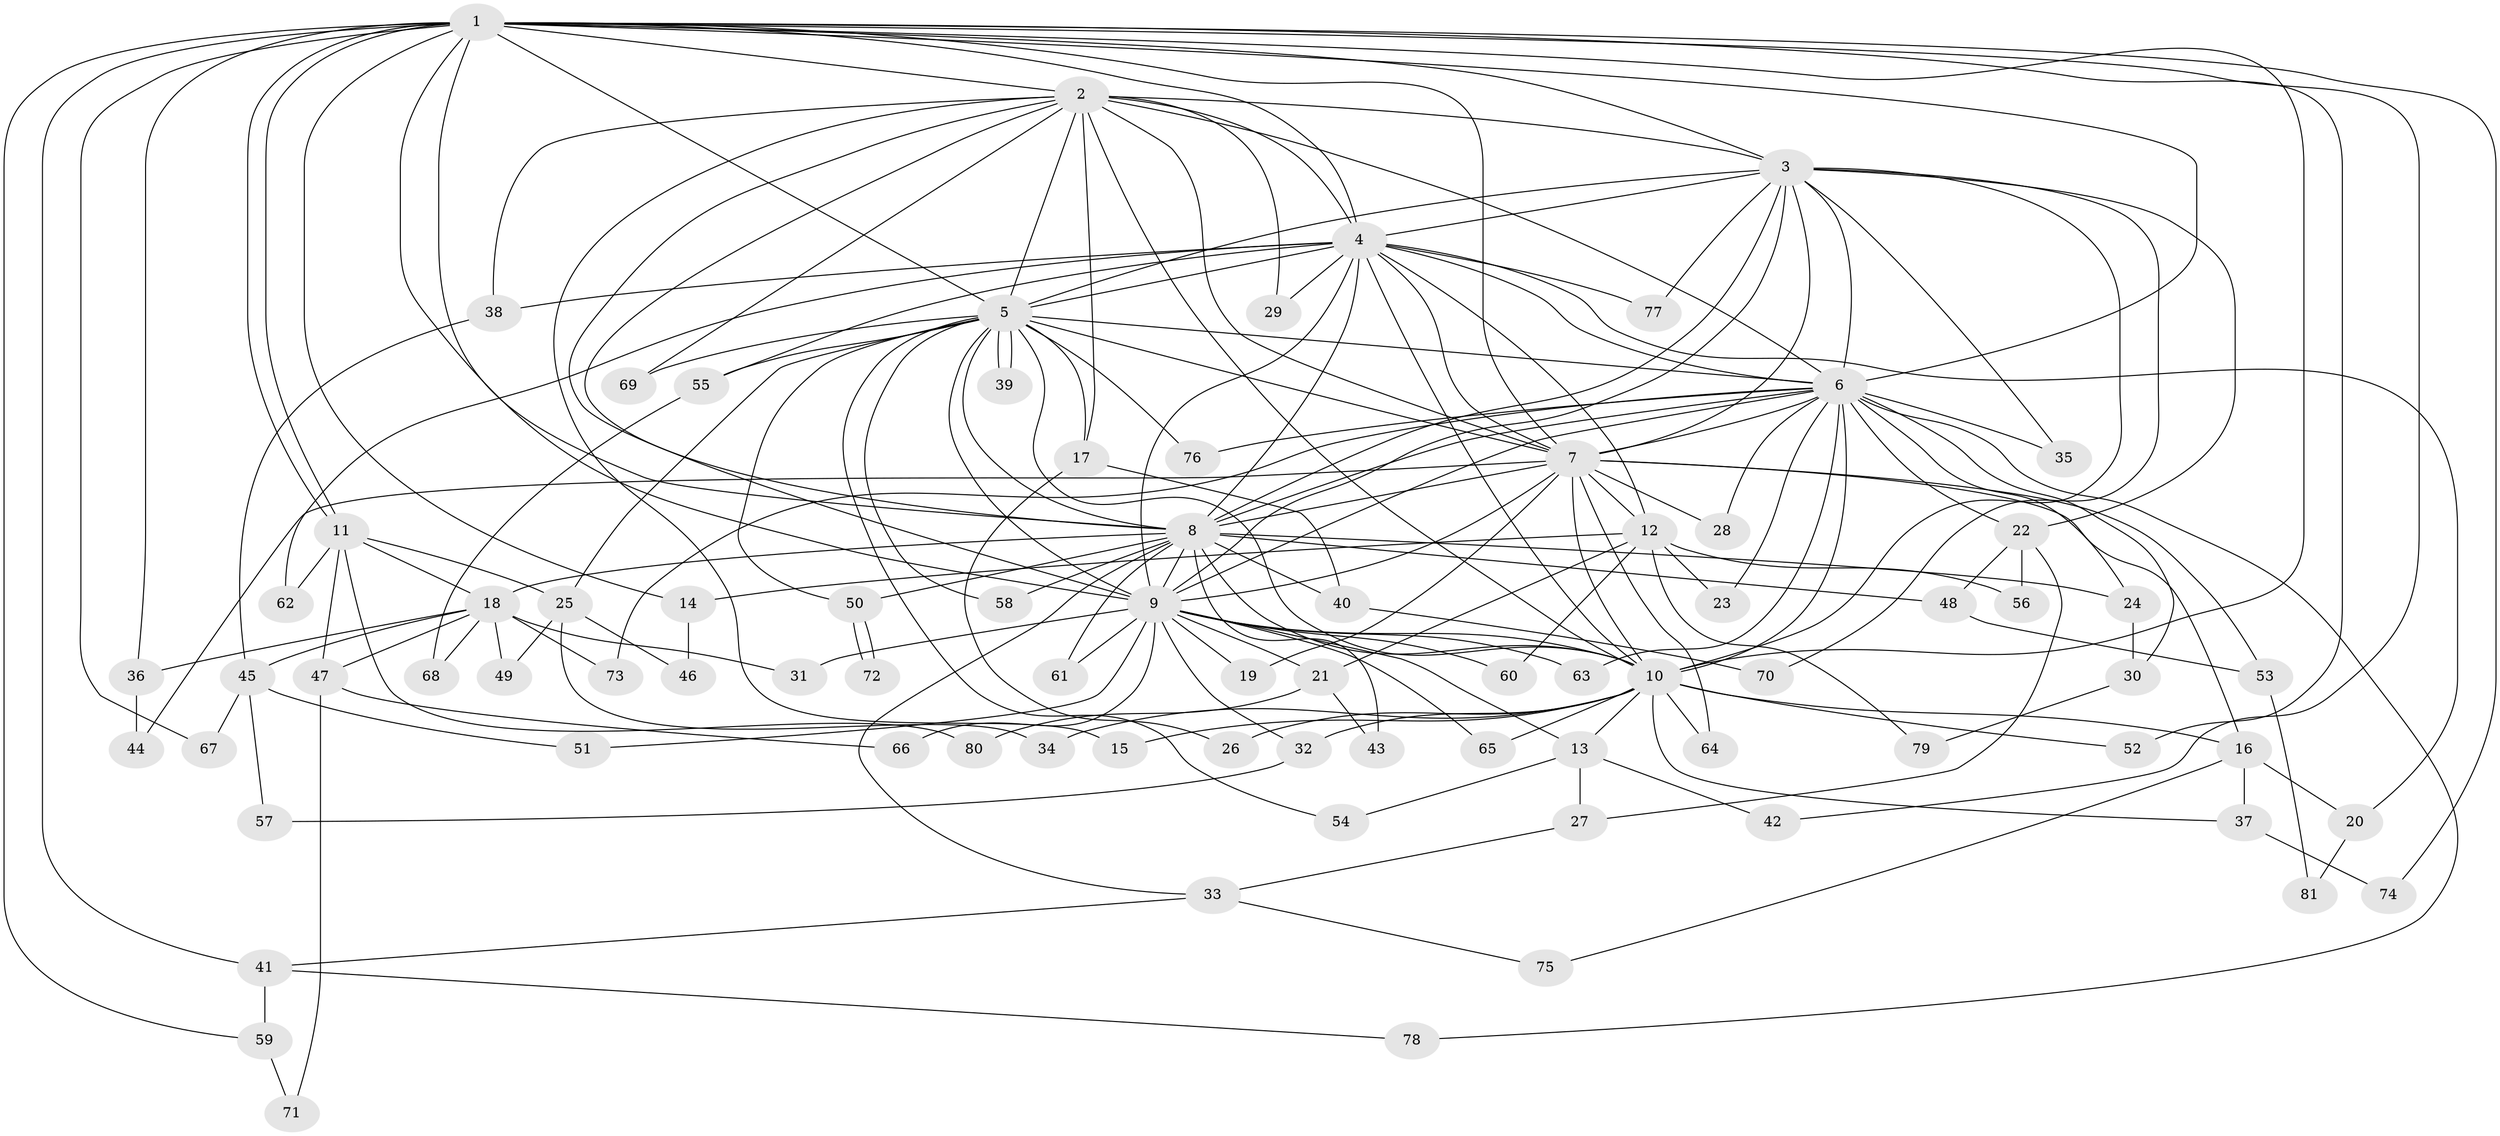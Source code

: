 // coarse degree distribution, {12: 0.15384615384615385, 9: 0.15384615384615385, 14: 0.038461538461538464, 8: 0.07692307692307693, 13: 0.038461538461538464, 6: 0.07692307692307693, 5: 0.038461538461538464, 10: 0.038461538461538464, 4: 0.07692307692307693, 3: 0.11538461538461539, 1: 0.07692307692307693, 7: 0.038461538461538464, 2: 0.07692307692307693}
// Generated by graph-tools (version 1.1) at 2025/49/03/04/25 22:49:27]
// undirected, 81 vertices, 187 edges
graph export_dot {
  node [color=gray90,style=filled];
  1;
  2;
  3;
  4;
  5;
  6;
  7;
  8;
  9;
  10;
  11;
  12;
  13;
  14;
  15;
  16;
  17;
  18;
  19;
  20;
  21;
  22;
  23;
  24;
  25;
  26;
  27;
  28;
  29;
  30;
  31;
  32;
  33;
  34;
  35;
  36;
  37;
  38;
  39;
  40;
  41;
  42;
  43;
  44;
  45;
  46;
  47;
  48;
  49;
  50;
  51;
  52;
  53;
  54;
  55;
  56;
  57;
  58;
  59;
  60;
  61;
  62;
  63;
  64;
  65;
  66;
  67;
  68;
  69;
  70;
  71;
  72;
  73;
  74;
  75;
  76;
  77;
  78;
  79;
  80;
  81;
  1 -- 2;
  1 -- 3;
  1 -- 4;
  1 -- 5;
  1 -- 6;
  1 -- 7;
  1 -- 8;
  1 -- 9;
  1 -- 10;
  1 -- 11;
  1 -- 11;
  1 -- 14;
  1 -- 36;
  1 -- 41;
  1 -- 42;
  1 -- 52;
  1 -- 59;
  1 -- 67;
  1 -- 74;
  2 -- 3;
  2 -- 4;
  2 -- 5;
  2 -- 6;
  2 -- 7;
  2 -- 8;
  2 -- 9;
  2 -- 10;
  2 -- 15;
  2 -- 17;
  2 -- 29;
  2 -- 38;
  2 -- 69;
  3 -- 4;
  3 -- 5;
  3 -- 6;
  3 -- 7;
  3 -- 8;
  3 -- 9;
  3 -- 10;
  3 -- 22;
  3 -- 35;
  3 -- 70;
  3 -- 77;
  4 -- 5;
  4 -- 6;
  4 -- 7;
  4 -- 8;
  4 -- 9;
  4 -- 10;
  4 -- 12;
  4 -- 20;
  4 -- 29;
  4 -- 38;
  4 -- 55;
  4 -- 62;
  4 -- 77;
  5 -- 6;
  5 -- 7;
  5 -- 8;
  5 -- 9;
  5 -- 10;
  5 -- 17;
  5 -- 25;
  5 -- 39;
  5 -- 39;
  5 -- 50;
  5 -- 54;
  5 -- 55;
  5 -- 58;
  5 -- 69;
  5 -- 76;
  6 -- 7;
  6 -- 8;
  6 -- 9;
  6 -- 10;
  6 -- 22;
  6 -- 23;
  6 -- 24;
  6 -- 28;
  6 -- 30;
  6 -- 35;
  6 -- 63;
  6 -- 73;
  6 -- 76;
  6 -- 78;
  7 -- 8;
  7 -- 9;
  7 -- 10;
  7 -- 12;
  7 -- 16;
  7 -- 19;
  7 -- 28;
  7 -- 44;
  7 -- 53;
  7 -- 64;
  8 -- 9;
  8 -- 10;
  8 -- 18;
  8 -- 24;
  8 -- 33;
  8 -- 40;
  8 -- 43;
  8 -- 48;
  8 -- 50;
  8 -- 58;
  8 -- 61;
  9 -- 10;
  9 -- 13;
  9 -- 19;
  9 -- 21;
  9 -- 31;
  9 -- 32;
  9 -- 51;
  9 -- 60;
  9 -- 61;
  9 -- 63;
  9 -- 65;
  9 -- 66;
  10 -- 13;
  10 -- 15;
  10 -- 16;
  10 -- 26;
  10 -- 32;
  10 -- 34;
  10 -- 37;
  10 -- 52;
  10 -- 64;
  10 -- 65;
  11 -- 18;
  11 -- 25;
  11 -- 47;
  11 -- 62;
  11 -- 80;
  12 -- 14;
  12 -- 21;
  12 -- 23;
  12 -- 56;
  12 -- 60;
  12 -- 79;
  13 -- 27;
  13 -- 42;
  13 -- 54;
  14 -- 46;
  16 -- 20;
  16 -- 37;
  16 -- 75;
  17 -- 26;
  17 -- 40;
  18 -- 31;
  18 -- 36;
  18 -- 45;
  18 -- 47;
  18 -- 49;
  18 -- 68;
  18 -- 73;
  20 -- 81;
  21 -- 43;
  21 -- 80;
  22 -- 27;
  22 -- 48;
  22 -- 56;
  24 -- 30;
  25 -- 34;
  25 -- 46;
  25 -- 49;
  27 -- 33;
  30 -- 79;
  32 -- 57;
  33 -- 41;
  33 -- 75;
  36 -- 44;
  37 -- 74;
  38 -- 45;
  40 -- 70;
  41 -- 59;
  41 -- 78;
  45 -- 51;
  45 -- 57;
  45 -- 67;
  47 -- 66;
  47 -- 71;
  48 -- 53;
  50 -- 72;
  50 -- 72;
  53 -- 81;
  55 -- 68;
  59 -- 71;
}
